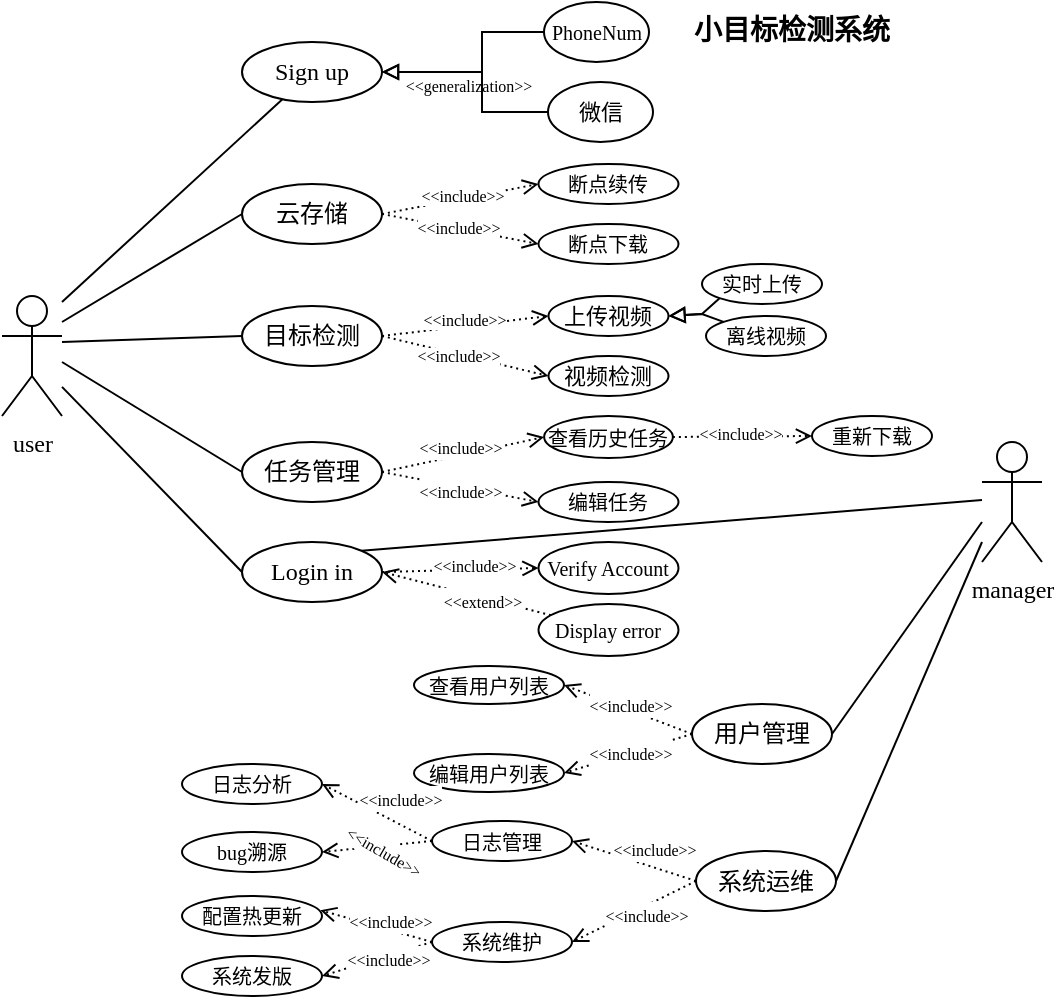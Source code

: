 <mxfile version="26.0.11">
  <diagram name="第 1 页" id="hE-EVMoh24ZVPqNSy51q">
    <mxGraphModel dx="640" dy="323" grid="1" gridSize="10" guides="1" tooltips="1" connect="1" arrows="1" fold="1" page="1" pageScale="1" pageWidth="827" pageHeight="1169" math="0" shadow="0">
      <root>
        <mxCell id="0" />
        <mxCell id="1" parent="0" />
        <mxCell id="26YwbLvZCYAhRD0Tl79S-1" value="&lt;font face=&quot;Times New Roman&quot;&gt;manager&lt;/font&gt;" style="shape=umlActor;verticalLabelPosition=bottom;verticalAlign=top;html=1;" parent="1" vertex="1">
          <mxGeometry x="660" y="390" width="30" height="60" as="geometry" />
        </mxCell>
        <mxCell id="f9GubYoWh3bI8AQ0VfsK-1" value="Sign up" style="ellipse;whiteSpace=wrap;html=1;fontFamily=Times New Roman;" parent="1" vertex="1">
          <mxGeometry x="290" y="190" width="70" height="30" as="geometry" />
        </mxCell>
        <mxCell id="f9GubYoWh3bI8AQ0VfsK-18" style="rounded=0;orthogonalLoop=1;jettySize=auto;html=1;entryX=0;entryY=0.5;entryDx=0;entryDy=0;dashed=1;strokeColor=default;align=center;verticalAlign=middle;fontFamily=Times New Roman;fontSize=11;fontColor=default;labelBackgroundColor=default;endArrow=open;exitX=1;exitY=0.5;exitDx=0;exitDy=0;endFill=0;dashPattern=1 2;" parent="1" source="f9GubYoWh3bI8AQ0VfsK-3" target="f9GubYoWh3bI8AQ0VfsK-17" edge="1">
          <mxGeometry relative="1" as="geometry" />
        </mxCell>
        <mxCell id="45utyjeI-DMy24zujTR1-4" value="&lt;span&gt;&amp;lt;&amp;lt;include&amp;gt;&amp;gt;&lt;/span&gt;" style="edgeLabel;html=1;align=center;verticalAlign=middle;resizable=0;points=[];fontSize=8;fontFamily=Times New Roman;" parent="f9GubYoWh3bI8AQ0VfsK-18" vertex="1" connectable="0">
          <mxGeometry x="0.127" y="1" relative="1" as="geometry">
            <mxPoint x="-6" y="-2" as="offset" />
          </mxGeometry>
        </mxCell>
        <mxCell id="f9GubYoWh3bI8AQ0VfsK-20" style="rounded=0;orthogonalLoop=1;jettySize=auto;html=1;entryX=0;entryY=0.5;entryDx=0;entryDy=0;dashed=1;strokeColor=default;align=center;verticalAlign=middle;fontFamily=宋体;fontSize=11;fontColor=default;labelBackgroundColor=default;endArrow=open;exitX=1;exitY=0.5;exitDx=0;exitDy=0;endFill=0;dashPattern=1 2;" parent="1" source="f9GubYoWh3bI8AQ0VfsK-3" target="f9GubYoWh3bI8AQ0VfsK-19" edge="1">
          <mxGeometry relative="1" as="geometry" />
        </mxCell>
        <mxCell id="45utyjeI-DMy24zujTR1-5" value="&lt;span&gt;&amp;lt;&amp;lt;include&amp;gt;&amp;gt;&lt;/span&gt;" style="edgeLabel;html=1;align=center;verticalAlign=middle;resizable=0;points=[];fontSize=8;fontFamily=Times New Roman;" parent="f9GubYoWh3bI8AQ0VfsK-20" vertex="1" connectable="0">
          <mxGeometry x="-0.061" relative="1" as="geometry">
            <mxPoint x="-1" as="offset" />
          </mxGeometry>
        </mxCell>
        <mxCell id="f9GubYoWh3bI8AQ0VfsK-3" value="目标检测" style="ellipse;whiteSpace=wrap;html=1;fontFamily=宋体;" parent="1" vertex="1">
          <mxGeometry x="290" y="322" width="70" height="30" as="geometry" />
        </mxCell>
        <mxCell id="f9GubYoWh3bI8AQ0VfsK-4" value="任务管理" style="ellipse;whiteSpace=wrap;html=1;fontFamily=宋体;" parent="1" vertex="1">
          <mxGeometry x="290" y="390" width="70" height="30" as="geometry" />
        </mxCell>
        <mxCell id="f9GubYoWh3bI8AQ0VfsK-6" value="用户管理" style="ellipse;whiteSpace=wrap;html=1;fontFamily=宋体;" parent="1" vertex="1">
          <mxGeometry x="515" y="521" width="70" height="30" as="geometry" />
        </mxCell>
        <mxCell id="f9GubYoWh3bI8AQ0VfsK-7" value="系统运维" style="ellipse;whiteSpace=wrap;html=1;fontFamily=宋体;" parent="1" vertex="1">
          <mxGeometry x="517" y="594.5" width="70" height="30" as="geometry" />
        </mxCell>
        <mxCell id="f9GubYoWh3bI8AQ0VfsK-9" value="&lt;font style=&quot;font-size: 10px;&quot;&gt;PhoneNum&lt;/font&gt;" style="ellipse;whiteSpace=wrap;html=1;fontFamily=Times New Roman;" parent="1" vertex="1">
          <mxGeometry x="441" y="170" width="52.5" height="30" as="geometry" />
        </mxCell>
        <mxCell id="f9GubYoWh3bI8AQ0VfsK-10" value="微信" style="ellipse;whiteSpace=wrap;html=1;fontSize=11;fontFamily=宋体;" parent="1" vertex="1">
          <mxGeometry x="443" y="210" width="52.5" height="30" as="geometry" />
        </mxCell>
        <mxCell id="f9GubYoWh3bI8AQ0VfsK-17" value="上传视频" style="ellipse;whiteSpace=wrap;html=1;fontSize=11;fontFamily=宋体;" parent="1" vertex="1">
          <mxGeometry x="443.25" y="317" width="60" height="20" as="geometry" />
        </mxCell>
        <mxCell id="f9GubYoWh3bI8AQ0VfsK-19" value="视频检测" style="ellipse;whiteSpace=wrap;html=1;fontSize=11;fontFamily=宋体;" parent="1" vertex="1">
          <mxGeometry x="443.25" y="347" width="60" height="20" as="geometry" />
        </mxCell>
        <mxCell id="f9GubYoWh3bI8AQ0VfsK-21" value="查看历史任务" style="ellipse;whiteSpace=wrap;html=1;fontSize=10;fontFamily=宋体;" parent="1" vertex="1">
          <mxGeometry x="441.07" y="377" width="64.37" height="21" as="geometry" />
        </mxCell>
        <mxCell id="f9GubYoWh3bI8AQ0VfsK-23" value="编辑任务" style="ellipse;whiteSpace=wrap;html=1;fontSize=10;fontFamily=宋体;" parent="1" vertex="1">
          <mxGeometry x="438.25" y="410" width="70" height="20" as="geometry" />
        </mxCell>
        <mxCell id="f9GubYoWh3bI8AQ0VfsK-24" value="重新下载" style="ellipse;whiteSpace=wrap;html=1;fontSize=10;fontFamily=宋体;" parent="1" vertex="1">
          <mxGeometry x="575" y="377" width="60" height="20" as="geometry" />
        </mxCell>
        <mxCell id="f9GubYoWh3bI8AQ0VfsK-28" value="编辑用户列表" style="ellipse;whiteSpace=wrap;html=1;fontSize=10;fontFamily=宋体;" parent="1" vertex="1">
          <mxGeometry x="376" y="546" width="75" height="19" as="geometry" />
        </mxCell>
        <mxCell id="f9GubYoWh3bI8AQ0VfsK-29" value="离线视频" style="ellipse;whiteSpace=wrap;html=1;fontSize=10;fontFamily=宋体;" parent="1" vertex="1">
          <mxGeometry x="522" y="327" width="60" height="20" as="geometry" />
        </mxCell>
        <mxCell id="f9GubYoWh3bI8AQ0VfsK-30" value="实时上传" style="ellipse;whiteSpace=wrap;html=1;fontSize=10;fontFamily=宋体;" parent="1" vertex="1">
          <mxGeometry x="520" y="301" width="60" height="20" as="geometry" />
        </mxCell>
        <mxCell id="f9GubYoWh3bI8AQ0VfsK-31" value="查看用户列表" style="ellipse;whiteSpace=wrap;html=1;fontSize=10;fontFamily=宋体;" parent="1" vertex="1">
          <mxGeometry x="376" y="502" width="75" height="19" as="geometry" />
        </mxCell>
        <mxCell id="f9GubYoWh3bI8AQ0VfsK-32" value="日志管理" style="ellipse;whiteSpace=wrap;html=1;fontSize=10;fontFamily=宋体;" parent="1" vertex="1">
          <mxGeometry x="385" y="579.5" width="70" height="20" as="geometry" />
        </mxCell>
        <mxCell id="f9GubYoWh3bI8AQ0VfsK-33" value="系统维护" style="ellipse;whiteSpace=wrap;html=1;fontSize=10;fontFamily=宋体;" parent="1" vertex="1">
          <mxGeometry x="385" y="630" width="70" height="20" as="geometry" />
        </mxCell>
        <mxCell id="f9GubYoWh3bI8AQ0VfsK-37" value="" style="endArrow=block;html=1;rounded=0;entryX=1;entryY=0.5;entryDx=0;entryDy=0;exitX=0;exitY=1;exitDx=0;exitDy=0;endFill=0;fontFamily=宋体;" parent="1" source="f9GubYoWh3bI8AQ0VfsK-30" target="f9GubYoWh3bI8AQ0VfsK-17" edge="1">
          <mxGeometry width="50" height="50" relative="1" as="geometry">
            <mxPoint x="510" y="350" as="sourcePoint" />
            <mxPoint x="560" y="300" as="targetPoint" />
            <Array as="points">
              <mxPoint x="520" y="326" />
            </Array>
          </mxGeometry>
        </mxCell>
        <mxCell id="f9GubYoWh3bI8AQ0VfsK-38" value="" style="endArrow=block;html=1;rounded=0;entryX=1;entryY=0.5;entryDx=0;entryDy=0;endFill=0;exitX=0;exitY=0;exitDx=0;exitDy=0;fontFamily=宋体;" parent="1" source="f9GubYoWh3bI8AQ0VfsK-29" target="f9GubYoWh3bI8AQ0VfsK-17" edge="1">
          <mxGeometry width="50" height="50" relative="1" as="geometry">
            <mxPoint x="550" y="320" as="sourcePoint" />
            <mxPoint x="505" y="336" as="targetPoint" />
            <Array as="points">
              <mxPoint x="520" y="326" />
            </Array>
          </mxGeometry>
        </mxCell>
        <mxCell id="f9GubYoWh3bI8AQ0VfsK-39" style="rounded=0;orthogonalLoop=1;jettySize=auto;html=1;entryX=0;entryY=0.5;entryDx=0;entryDy=0;dashed=1;strokeColor=default;align=center;verticalAlign=middle;fontFamily=宋体;fontSize=11;fontColor=default;labelBackgroundColor=default;endArrow=open;exitX=1;exitY=0.5;exitDx=0;exitDy=0;endFill=0;dashPattern=1 2;" parent="1" source="f9GubYoWh3bI8AQ0VfsK-4" target="f9GubYoWh3bI8AQ0VfsK-21" edge="1">
          <mxGeometry relative="1" as="geometry">
            <mxPoint x="370" y="350" as="sourcePoint" />
            <mxPoint x="445" y="363" as="targetPoint" />
          </mxGeometry>
        </mxCell>
        <mxCell id="45utyjeI-DMy24zujTR1-6" value="&lt;span style=&quot;font-size: 8px;&quot;&gt;&amp;lt;&amp;lt;include&amp;gt;&amp;gt;&lt;/span&gt;" style="edgeLabel;html=1;align=center;verticalAlign=middle;resizable=0;points=[];fontFamily=Times New Roman;" parent="f9GubYoWh3bI8AQ0VfsK-39" vertex="1" connectable="0">
          <mxGeometry x="0.025" relative="1" as="geometry">
            <mxPoint x="-3" y="-4" as="offset" />
          </mxGeometry>
        </mxCell>
        <mxCell id="f9GubYoWh3bI8AQ0VfsK-40" style="rounded=0;orthogonalLoop=1;jettySize=auto;html=1;entryX=0;entryY=0.5;entryDx=0;entryDy=0;dashed=1;strokeColor=default;align=center;verticalAlign=middle;fontFamily=宋体;fontSize=11;fontColor=default;labelBackgroundColor=default;endArrow=open;exitX=1;exitY=0.5;exitDx=0;exitDy=0;endFill=0;dashPattern=1 2;" parent="1" source="f9GubYoWh3bI8AQ0VfsK-4" target="f9GubYoWh3bI8AQ0VfsK-23" edge="1">
          <mxGeometry relative="1" as="geometry">
            <mxPoint x="370" y="350" as="sourcePoint" />
            <mxPoint x="445" y="363" as="targetPoint" />
          </mxGeometry>
        </mxCell>
        <mxCell id="45utyjeI-DMy24zujTR1-7" value="&lt;span style=&quot;font-size: 8px;&quot;&gt;&amp;lt;&amp;lt;include&amp;gt;&amp;gt;&lt;/span&gt;" style="edgeLabel;html=1;align=center;verticalAlign=middle;resizable=0;points=[];fontFamily=Times New Roman;" parent="f9GubYoWh3bI8AQ0VfsK-40" vertex="1" connectable="0">
          <mxGeometry x="0.068" relative="1" as="geometry">
            <mxPoint x="-3" y="1" as="offset" />
          </mxGeometry>
        </mxCell>
        <mxCell id="f9GubYoWh3bI8AQ0VfsK-41" style="rounded=0;orthogonalLoop=1;jettySize=auto;html=1;entryX=0;entryY=0.5;entryDx=0;entryDy=0;dashed=1;strokeColor=default;align=center;verticalAlign=middle;fontFamily=宋体;fontSize=11;fontColor=default;labelBackgroundColor=default;endArrow=open;exitX=1;exitY=0.5;exitDx=0;exitDy=0;endFill=0;dashPattern=1 2;" parent="1" source="f9GubYoWh3bI8AQ0VfsK-21" target="f9GubYoWh3bI8AQ0VfsK-24" edge="1">
          <mxGeometry relative="1" as="geometry">
            <mxPoint x="380" y="360" as="sourcePoint" />
            <mxPoint x="455" y="373" as="targetPoint" />
          </mxGeometry>
        </mxCell>
        <mxCell id="45utyjeI-DMy24zujTR1-14" value="&lt;span style=&quot;font-size: 8px;&quot;&gt;&amp;lt;&amp;lt;include&amp;gt;&amp;gt;&lt;/span&gt;" style="edgeLabel;html=1;align=center;verticalAlign=middle;resizable=0;points=[];fontFamily=Times New Roman;" parent="f9GubYoWh3bI8AQ0VfsK-41" vertex="1" connectable="0">
          <mxGeometry x="-0.449" relative="1" as="geometry">
            <mxPoint x="14" y="-3" as="offset" />
          </mxGeometry>
        </mxCell>
        <mxCell id="f9GubYoWh3bI8AQ0VfsK-45" style="rounded=0;orthogonalLoop=1;jettySize=auto;html=1;entryX=1;entryY=0.5;entryDx=0;entryDy=0;dashed=1;strokeColor=default;align=center;verticalAlign=middle;fontFamily=宋体;fontSize=11;fontColor=default;labelBackgroundColor=default;endArrow=open;exitX=0;exitY=0.5;exitDx=0;exitDy=0;endFill=0;dashPattern=1 2;" parent="1" source="f9GubYoWh3bI8AQ0VfsK-6" target="f9GubYoWh3bI8AQ0VfsK-31" edge="1">
          <mxGeometry relative="1" as="geometry">
            <mxPoint x="370" y="485" as="sourcePoint" />
            <mxPoint x="440" y="500" as="targetPoint" />
          </mxGeometry>
        </mxCell>
        <mxCell id="45utyjeI-DMy24zujTR1-10" value="&lt;span style=&quot;font-size: 8px;&quot;&gt;&amp;lt;&amp;lt;include&amp;gt;&amp;gt;&lt;/span&gt;" style="edgeLabel;html=1;align=center;verticalAlign=middle;resizable=0;points=[];fontFamily=Times New Roman;" parent="f9GubYoWh3bI8AQ0VfsK-45" vertex="1" connectable="0">
          <mxGeometry x="0.047" y="1" relative="1" as="geometry">
            <mxPoint x="3" y="-3" as="offset" />
          </mxGeometry>
        </mxCell>
        <mxCell id="f9GubYoWh3bI8AQ0VfsK-46" style="rounded=0;orthogonalLoop=1;jettySize=auto;html=1;entryX=1;entryY=0.5;entryDx=0;entryDy=0;dashed=1;strokeColor=default;align=center;verticalAlign=middle;fontFamily=宋体;fontSize=11;fontColor=default;labelBackgroundColor=default;endArrow=open;exitX=0;exitY=0.5;exitDx=0;exitDy=0;endFill=0;dashPattern=1 2;" parent="1" source="f9GubYoWh3bI8AQ0VfsK-6" target="f9GubYoWh3bI8AQ0VfsK-28" edge="1">
          <mxGeometry relative="1" as="geometry">
            <mxPoint x="440" y="545" as="sourcePoint" />
            <mxPoint x="375" y="535" as="targetPoint" />
          </mxGeometry>
        </mxCell>
        <mxCell id="45utyjeI-DMy24zujTR1-11" value="&lt;span style=&quot;font-size: 8px;&quot;&gt;&amp;lt;&amp;lt;include&amp;gt;&amp;gt;&lt;/span&gt;" style="edgeLabel;html=1;align=center;verticalAlign=middle;resizable=0;points=[];fontFamily=Times New Roman;" parent="f9GubYoWh3bI8AQ0VfsK-46" vertex="1" connectable="0">
          <mxGeometry x="0.16" y="-3" relative="1" as="geometry">
            <mxPoint x="7" as="offset" />
          </mxGeometry>
        </mxCell>
        <mxCell id="f9GubYoWh3bI8AQ0VfsK-47" style="rounded=0;orthogonalLoop=1;jettySize=auto;html=1;entryX=1;entryY=0.5;entryDx=0;entryDy=0;dashed=1;strokeColor=default;align=center;verticalAlign=middle;fontFamily=宋体;fontSize=11;fontColor=default;labelBackgroundColor=default;endArrow=open;exitX=0;exitY=0.5;exitDx=0;exitDy=0;endFill=0;dashPattern=1 2;" parent="1" source="f9GubYoWh3bI8AQ0VfsK-7" target="f9GubYoWh3bI8AQ0VfsK-33" edge="1">
          <mxGeometry relative="1" as="geometry">
            <mxPoint x="450" y="555" as="sourcePoint" />
            <mxPoint x="385" y="545" as="targetPoint" />
          </mxGeometry>
        </mxCell>
        <mxCell id="45utyjeI-DMy24zujTR1-13" value="&lt;span style=&quot;font-size: 8px;&quot;&gt;&amp;lt;&amp;lt;include&amp;gt;&amp;gt;&lt;/span&gt;" style="edgeLabel;html=1;align=center;verticalAlign=middle;resizable=0;points=[];fontFamily=Times New Roman;" parent="f9GubYoWh3bI8AQ0VfsK-47" vertex="1" connectable="0">
          <mxGeometry x="0.057" y="-2" relative="1" as="geometry">
            <mxPoint x="8" y="2" as="offset" />
          </mxGeometry>
        </mxCell>
        <mxCell id="f9GubYoWh3bI8AQ0VfsK-48" style="rounded=0;orthogonalLoop=1;jettySize=auto;html=1;entryX=1;entryY=0.5;entryDx=0;entryDy=0;dashed=1;strokeColor=default;align=center;verticalAlign=middle;fontFamily=宋体;fontSize=11;fontColor=default;labelBackgroundColor=default;endArrow=open;exitX=0;exitY=0.5;exitDx=0;exitDy=0;endFill=0;dashPattern=1 2;" parent="1" source="f9GubYoWh3bI8AQ0VfsK-7" target="f9GubYoWh3bI8AQ0VfsK-32" edge="1">
          <mxGeometry relative="1" as="geometry">
            <mxPoint x="460" y="565" as="sourcePoint" />
            <mxPoint x="395" y="555" as="targetPoint" />
          </mxGeometry>
        </mxCell>
        <mxCell id="45utyjeI-DMy24zujTR1-12" value="&lt;span style=&quot;font-size: 8px;&quot;&gt;&amp;lt;&amp;lt;include&amp;gt;&amp;gt;&lt;/span&gt;" style="edgeLabel;html=1;align=center;verticalAlign=middle;resizable=0;points=[];fontFamily=Times New Roman;" parent="f9GubYoWh3bI8AQ0VfsK-48" vertex="1" connectable="0">
          <mxGeometry x="0.225" relative="1" as="geometry">
            <mxPoint x="17" y="-4" as="offset" />
          </mxGeometry>
        </mxCell>
        <mxCell id="f9GubYoWh3bI8AQ0VfsK-49" value="" style="endArrow=block;html=1;rounded=0;entryX=1;entryY=0.5;entryDx=0;entryDy=0;endFill=0;exitX=0;exitY=0.5;exitDx=0;exitDy=0;fontFamily=宋体;" parent="1" source="f9GubYoWh3bI8AQ0VfsK-9" target="f9GubYoWh3bI8AQ0VfsK-1" edge="1">
          <mxGeometry width="50" height="50" relative="1" as="geometry">
            <mxPoint x="541" y="340" as="sourcePoint" />
            <mxPoint x="505" y="336" as="targetPoint" />
            <Array as="points">
              <mxPoint x="410" y="185" />
              <mxPoint x="410" y="205" />
            </Array>
          </mxGeometry>
        </mxCell>
        <mxCell id="f9GubYoWh3bI8AQ0VfsK-50" value="" style="endArrow=block;html=1;rounded=0;entryX=1;entryY=0.5;entryDx=0;entryDy=0;endFill=0;exitX=0;exitY=0.5;exitDx=0;exitDy=0;fontFamily=宋体;" parent="1" source="f9GubYoWh3bI8AQ0VfsK-10" edge="1">
          <mxGeometry width="50" height="50" relative="1" as="geometry">
            <mxPoint x="439" y="225" as="sourcePoint" />
            <mxPoint x="360" y="205" as="targetPoint" />
            <Array as="points">
              <mxPoint x="410" y="225" />
              <mxPoint x="410" y="205" />
            </Array>
          </mxGeometry>
        </mxCell>
        <mxCell id="f9GubYoWh3bI8AQ0VfsK-51" value="日志分析" style="ellipse;whiteSpace=wrap;html=1;fontSize=10;fontFamily=宋体;" parent="1" vertex="1">
          <mxGeometry x="260" y="551" width="70" height="20" as="geometry" />
        </mxCell>
        <mxCell id="f9GubYoWh3bI8AQ0VfsK-52" value="&lt;font face=&quot;Times New Roman&quot;&gt;bug&lt;/font&gt;溯源" style="ellipse;whiteSpace=wrap;html=1;fontSize=10;fontFamily=宋体;" parent="1" vertex="1">
          <mxGeometry x="260" y="585" width="70" height="20" as="geometry" />
        </mxCell>
        <mxCell id="f9GubYoWh3bI8AQ0VfsK-56" value="&lt;font&gt;配置热更新&lt;/font&gt;" style="ellipse;whiteSpace=wrap;html=1;fontSize=10;fontFamily=宋体;" parent="1" vertex="1">
          <mxGeometry x="260" y="617" width="70" height="20" as="geometry" />
        </mxCell>
        <mxCell id="f9GubYoWh3bI8AQ0VfsK-57" value="&lt;font&gt;系统发版&lt;/font&gt;" style="ellipse;whiteSpace=wrap;html=1;fontSize=10;fontFamily=宋体;" parent="1" vertex="1">
          <mxGeometry x="260" y="647" width="70" height="20" as="geometry" />
        </mxCell>
        <mxCell id="f9GubYoWh3bI8AQ0VfsK-62" style="rounded=0;orthogonalLoop=1;jettySize=auto;html=1;endArrow=none;startFill=0;fontFamily=宋体;" parent="1" source="f9GubYoWh3bI8AQ0VfsK-1" edge="1">
          <mxGeometry relative="1" as="geometry">
            <mxPoint x="200" y="320" as="targetPoint" />
          </mxGeometry>
        </mxCell>
        <mxCell id="f9GubYoWh3bI8AQ0VfsK-63" style="rounded=0;orthogonalLoop=1;jettySize=auto;html=1;endArrow=none;startFill=0;exitX=0;exitY=0.5;exitDx=0;exitDy=0;fontFamily=宋体;" parent="1" source="f9GubYoWh3bI8AQ0VfsK-2" target="f9GubYoWh3bI8AQ0VfsK-67" edge="1">
          <mxGeometry relative="1" as="geometry">
            <mxPoint x="320" y="229" as="sourcePoint" />
            <mxPoint x="200" y="330" as="targetPoint" />
          </mxGeometry>
        </mxCell>
        <mxCell id="f9GubYoWh3bI8AQ0VfsK-64" style="rounded=0;orthogonalLoop=1;jettySize=auto;html=1;endArrow=none;startFill=0;exitX=0;exitY=0.5;exitDx=0;exitDy=0;fontFamily=宋体;" parent="1" source="f9GubYoWh3bI8AQ0VfsK-3" edge="1">
          <mxGeometry relative="1" as="geometry">
            <mxPoint x="300" y="285" as="sourcePoint" />
            <mxPoint x="200" y="340" as="targetPoint" />
          </mxGeometry>
        </mxCell>
        <mxCell id="f9GubYoWh3bI8AQ0VfsK-65" style="rounded=0;orthogonalLoop=1;jettySize=auto;html=1;endArrow=none;startFill=0;exitX=0;exitY=0.5;exitDx=0;exitDy=0;fontFamily=宋体;" parent="1" source="f9GubYoWh3bI8AQ0VfsK-4" edge="1">
          <mxGeometry relative="1" as="geometry">
            <mxPoint x="300" y="350" as="sourcePoint" />
            <mxPoint x="200" y="350" as="targetPoint" />
          </mxGeometry>
        </mxCell>
        <mxCell id="f9GubYoWh3bI8AQ0VfsK-66" style="rounded=0;orthogonalLoop=1;jettySize=auto;html=1;endArrow=none;startFill=0;exitX=0;exitY=0.5;exitDx=0;exitDy=0;fontFamily=宋体;" parent="1" source="f9GubYoWh3bI8AQ0VfsK-5" edge="1">
          <mxGeometry relative="1" as="geometry">
            <mxPoint x="300" y="415" as="sourcePoint" />
            <mxPoint x="200" y="330" as="targetPoint" />
          </mxGeometry>
        </mxCell>
        <mxCell id="f9GubYoWh3bI8AQ0VfsK-67" value="&lt;font face=&quot;Times New Roman&quot;&gt;user&lt;/font&gt;" style="shape=umlActor;verticalLabelPosition=bottom;verticalAlign=top;html=1;" parent="1" vertex="1">
          <mxGeometry x="170" y="317" width="30" height="60" as="geometry" />
        </mxCell>
        <mxCell id="f9GubYoWh3bI8AQ0VfsK-69" style="rounded=0;orthogonalLoop=1;jettySize=auto;html=1;endArrow=none;startFill=0;exitX=1;exitY=0.5;exitDx=0;exitDy=0;fontFamily=宋体;" parent="1" source="f9GubYoWh3bI8AQ0VfsK-6" edge="1">
          <mxGeometry relative="1" as="geometry">
            <mxPoint x="300" y="485" as="sourcePoint" />
            <mxPoint x="660" y="430" as="targetPoint" />
          </mxGeometry>
        </mxCell>
        <mxCell id="f9GubYoWh3bI8AQ0VfsK-70" style="rounded=0;orthogonalLoop=1;jettySize=auto;html=1;endArrow=none;startFill=0;exitX=1;exitY=0.5;exitDx=0;exitDy=0;fontFamily=宋体;" parent="1" source="f9GubYoWh3bI8AQ0VfsK-7" edge="1">
          <mxGeometry relative="1" as="geometry">
            <mxPoint x="595" y="546" as="sourcePoint" />
            <mxPoint x="660" y="440" as="targetPoint" />
          </mxGeometry>
        </mxCell>
        <mxCell id="f9GubYoWh3bI8AQ0VfsK-5" value="云存储" style="ellipse;whiteSpace=wrap;html=1;fontFamily=宋体;" parent="1" vertex="1">
          <mxGeometry x="290" y="261" width="70" height="30" as="geometry" />
        </mxCell>
        <mxCell id="f9GubYoWh3bI8AQ0VfsK-25" value="断点续传" style="ellipse;whiteSpace=wrap;html=1;fontSize=10;fontFamily=宋体;" parent="1" vertex="1">
          <mxGeometry x="438.25" y="251" width="70" height="20" as="geometry" />
        </mxCell>
        <mxCell id="f9GubYoWh3bI8AQ0VfsK-26" value="断点下载" style="ellipse;whiteSpace=wrap;html=1;fontSize=10;fontFamily=宋体;" parent="1" vertex="1">
          <mxGeometry x="438.25" y="281" width="70" height="20" as="geometry" />
        </mxCell>
        <mxCell id="f9GubYoWh3bI8AQ0VfsK-42" style="rounded=0;orthogonalLoop=1;jettySize=auto;html=1;entryX=0;entryY=0.5;entryDx=0;entryDy=0;dashed=1;strokeColor=default;align=center;verticalAlign=middle;fontFamily=宋体;fontSize=11;fontColor=default;labelBackgroundColor=default;endArrow=open;exitX=1;exitY=0.5;exitDx=0;exitDy=0;endFill=0;dashPattern=1 2;" parent="1" source="f9GubYoWh3bI8AQ0VfsK-5" target="f9GubYoWh3bI8AQ0VfsK-25" edge="1">
          <mxGeometry relative="1" as="geometry">
            <mxPoint x="365" y="216" as="sourcePoint" />
            <mxPoint x="435" y="241" as="targetPoint" />
          </mxGeometry>
        </mxCell>
        <mxCell id="45utyjeI-DMy24zujTR1-2" value="&lt;font&gt;&amp;lt;&amp;lt;include&amp;gt;&amp;gt;&lt;/font&gt;" style="edgeLabel;html=1;align=center;verticalAlign=middle;resizable=0;points=[];fontSize=8;fontFamily=Times New Roman;" parent="f9GubYoWh3bI8AQ0VfsK-42" vertex="1" connectable="0">
          <mxGeometry x="-0.054" y="2" relative="1" as="geometry">
            <mxPoint x="3" as="offset" />
          </mxGeometry>
        </mxCell>
        <mxCell id="f9GubYoWh3bI8AQ0VfsK-43" style="rounded=0;orthogonalLoop=1;jettySize=auto;html=1;entryX=0;entryY=0.5;entryDx=0;entryDy=0;dashed=1;strokeColor=default;align=center;verticalAlign=middle;fontFamily=宋体;fontSize=11;fontColor=default;labelBackgroundColor=default;endArrow=open;exitX=1;exitY=0.5;exitDx=0;exitDy=0;endFill=0;dashPattern=1 2;" parent="1" source="f9GubYoWh3bI8AQ0VfsK-5" target="f9GubYoWh3bI8AQ0VfsK-26" edge="1">
          <mxGeometry relative="1" as="geometry">
            <mxPoint x="365" y="276" as="sourcePoint" />
            <mxPoint x="435" y="271" as="targetPoint" />
          </mxGeometry>
        </mxCell>
        <mxCell id="45utyjeI-DMy24zujTR1-3" value="&lt;span&gt;&amp;lt;&amp;lt;include&amp;gt;&amp;gt;&lt;/span&gt;" style="edgeLabel;html=1;align=center;verticalAlign=middle;resizable=0;points=[];fontSize=8;fontFamily=Times New Roman;" parent="f9GubYoWh3bI8AQ0VfsK-43" vertex="1" connectable="0">
          <mxGeometry x="-0.083" relative="1" as="geometry">
            <mxPoint x="2" as="offset" />
          </mxGeometry>
        </mxCell>
        <mxCell id="f9GubYoWh3bI8AQ0VfsK-14" style="rounded=0;orthogonalLoop=1;jettySize=auto;html=1;entryX=0;entryY=0.5;entryDx=0;entryDy=0;dashed=1;exitX=1;exitY=0.5;exitDx=0;exitDy=0;endArrow=open;endFill=0;dashPattern=1 2;fontFamily=宋体;" parent="1" source="f9GubYoWh3bI8AQ0VfsK-2" target="f9GubYoWh3bI8AQ0VfsK-12" edge="1">
          <mxGeometry relative="1" as="geometry" />
        </mxCell>
        <mxCell id="45utyjeI-DMy24zujTR1-8" value="&lt;span style=&quot;font-size: 8px;&quot;&gt;&amp;lt;&amp;lt;include&amp;gt;&amp;gt;&lt;/span&gt;" style="edgeLabel;html=1;align=center;verticalAlign=middle;resizable=0;points=[];fontFamily=Times New Roman;" parent="f9GubYoWh3bI8AQ0VfsK-14" vertex="1" connectable="0">
          <mxGeometry x="0.034" y="1" relative="1" as="geometry">
            <mxPoint x="5" y="-2" as="offset" />
          </mxGeometry>
        </mxCell>
        <mxCell id="f9GubYoWh3bI8AQ0VfsK-2" value="Login in" style="ellipse;whiteSpace=wrap;html=1;fontFamily=Times New Roman;" parent="1" vertex="1">
          <mxGeometry x="290" y="440" width="70" height="30" as="geometry" />
        </mxCell>
        <mxCell id="f9GubYoWh3bI8AQ0VfsK-12" value="&lt;font style=&quot;font-size: 10px;&quot;&gt;Verify Account&lt;/font&gt;" style="ellipse;whiteSpace=wrap;html=1;fontFamily=Times New Roman;" parent="1" vertex="1">
          <mxGeometry x="438.25" y="440" width="70" height="26" as="geometry" />
        </mxCell>
        <mxCell id="f9GubYoWh3bI8AQ0VfsK-16" style="rounded=0;orthogonalLoop=1;jettySize=auto;html=1;entryX=1;entryY=0.5;entryDx=0;entryDy=0;dashed=1;endArrow=open;endFill=0;dashPattern=1 2;fontFamily=宋体;" parent="1" source="f9GubYoWh3bI8AQ0VfsK-13" target="f9GubYoWh3bI8AQ0VfsK-2" edge="1">
          <mxGeometry relative="1" as="geometry" />
        </mxCell>
        <mxCell id="45utyjeI-DMy24zujTR1-9" value="&lt;span style=&quot;font-size: 8px;&quot;&gt;&amp;lt;&amp;lt;extend&amp;gt;&amp;gt;&lt;/span&gt;" style="edgeLabel;html=1;align=center;verticalAlign=middle;resizable=0;points=[];fontFamily=Times New Roman;" parent="f9GubYoWh3bI8AQ0VfsK-16" vertex="1" connectable="0">
          <mxGeometry x="-0.212" y="1" relative="1" as="geometry">
            <mxPoint x="-1" as="offset" />
          </mxGeometry>
        </mxCell>
        <mxCell id="f9GubYoWh3bI8AQ0VfsK-13" value="&lt;font style=&quot;font-size: 10px;&quot;&gt;Display error&lt;/font&gt;" style="ellipse;whiteSpace=wrap;html=1;fontFamily=Times New Roman;" parent="1" vertex="1">
          <mxGeometry x="438.25" y="471" width="70" height="26" as="geometry" />
        </mxCell>
        <mxCell id="f9GubYoWh3bI8AQ0VfsK-76" style="rounded=0;orthogonalLoop=1;jettySize=auto;html=1;endArrow=none;startFill=0;exitX=1;exitY=0;exitDx=0;exitDy=0;fontFamily=宋体;" parent="1" source="f9GubYoWh3bI8AQ0VfsK-2" edge="1">
          <mxGeometry relative="1" as="geometry">
            <mxPoint x="605" y="545" as="sourcePoint" />
            <mxPoint x="660" y="419" as="targetPoint" />
          </mxGeometry>
        </mxCell>
        <mxCell id="f9GubYoWh3bI8AQ0VfsK-77" value="&lt;b&gt;小目标检测系统&lt;/b&gt;" style="text;html=1;align=center;verticalAlign=middle;whiteSpace=wrap;rounded=0;fontSize=14;fontFamily=宋体;" parent="1" vertex="1">
          <mxGeometry x="495" y="175.5" width="140" height="19" as="geometry" />
        </mxCell>
        <mxCell id="45utyjeI-DMy24zujTR1-19" style="rounded=0;orthogonalLoop=1;jettySize=auto;html=1;entryX=1;entryY=0.5;entryDx=0;entryDy=0;dashed=1;strokeColor=default;align=center;verticalAlign=middle;fontFamily=宋体;fontSize=11;fontColor=default;labelBackgroundColor=default;endArrow=open;exitX=0;exitY=0.5;exitDx=0;exitDy=0;endFill=0;dashPattern=1 2;" parent="1" source="f9GubYoWh3bI8AQ0VfsK-32" target="f9GubYoWh3bI8AQ0VfsK-51" edge="1">
          <mxGeometry relative="1" as="geometry">
            <mxPoint x="527" y="620" as="sourcePoint" />
            <mxPoint x="465" y="600" as="targetPoint" />
          </mxGeometry>
        </mxCell>
        <mxCell id="45utyjeI-DMy24zujTR1-20" value="&lt;span style=&quot;font-size: 8px;&quot;&gt;&amp;lt;&amp;lt;include&amp;gt;&amp;gt;&lt;/span&gt;" style="edgeLabel;html=1;align=center;verticalAlign=middle;resizable=0;points=[];fontFamily=Times New Roman;" parent="45utyjeI-DMy24zujTR1-19" vertex="1" connectable="0">
          <mxGeometry x="0.225" relative="1" as="geometry">
            <mxPoint x="17" y="-4" as="offset" />
          </mxGeometry>
        </mxCell>
        <mxCell id="45utyjeI-DMy24zujTR1-21" style="rounded=0;orthogonalLoop=1;jettySize=auto;html=1;entryX=1;entryY=0.5;entryDx=0;entryDy=0;dashed=1;strokeColor=default;align=center;verticalAlign=middle;fontFamily=宋体;fontSize=11;fontColor=default;labelBackgroundColor=default;endArrow=open;endFill=0;dashPattern=1 2;exitX=0;exitY=0.5;exitDx=0;exitDy=0;" parent="1" source="f9GubYoWh3bI8AQ0VfsK-32" target="f9GubYoWh3bI8AQ0VfsK-52" edge="1">
          <mxGeometry relative="1" as="geometry">
            <mxPoint x="380" y="590" as="sourcePoint" />
            <mxPoint x="360" y="571" as="targetPoint" />
          </mxGeometry>
        </mxCell>
        <mxCell id="45utyjeI-DMy24zujTR1-22" value="&lt;span style=&quot;font-size: 8px;&quot;&gt;&amp;lt;&amp;lt;include&amp;gt;&amp;gt;&lt;/span&gt;" style="edgeLabel;html=1;align=center;verticalAlign=middle;resizable=0;points=[];rotation=30;fontFamily=Times New Roman;" parent="45utyjeI-DMy24zujTR1-21" vertex="1" connectable="0">
          <mxGeometry x="0.225" relative="1" as="geometry">
            <mxPoint x="10" y="1" as="offset" />
          </mxGeometry>
        </mxCell>
        <mxCell id="45utyjeI-DMy24zujTR1-24" style="rounded=0;orthogonalLoop=1;jettySize=auto;html=1;entryX=0.988;entryY=0.354;entryDx=0;entryDy=0;dashed=1;strokeColor=default;align=center;verticalAlign=middle;fontFamily=宋体;fontSize=11;fontColor=default;labelBackgroundColor=default;endArrow=open;exitX=0;exitY=0.5;exitDx=0;exitDy=0;endFill=0;dashPattern=1 2;entryPerimeter=0;" parent="1" source="f9GubYoWh3bI8AQ0VfsK-33" target="f9GubYoWh3bI8AQ0VfsK-56" edge="1">
          <mxGeometry relative="1" as="geometry">
            <mxPoint x="395" y="600" as="sourcePoint" />
            <mxPoint x="340" y="571" as="targetPoint" />
          </mxGeometry>
        </mxCell>
        <mxCell id="45utyjeI-DMy24zujTR1-25" value="&lt;span style=&quot;font-size: 8px;&quot;&gt;&amp;lt;&amp;lt;include&amp;gt;&amp;gt;&lt;/span&gt;" style="edgeLabel;html=1;align=center;verticalAlign=middle;resizable=0;points=[];fontFamily=Times New Roman;" parent="45utyjeI-DMy24zujTR1-24" vertex="1" connectable="0">
          <mxGeometry x="0.225" relative="1" as="geometry">
            <mxPoint x="13" y="-2" as="offset" />
          </mxGeometry>
        </mxCell>
        <mxCell id="45utyjeI-DMy24zujTR1-26" style="rounded=0;orthogonalLoop=1;jettySize=auto;html=1;entryX=1;entryY=0.5;entryDx=0;entryDy=0;dashed=1;strokeColor=default;align=center;verticalAlign=middle;fontFamily=宋体;fontSize=11;fontColor=default;labelBackgroundColor=default;endArrow=open;endFill=0;dashPattern=1 2;exitX=0;exitY=0.5;exitDx=0;exitDy=0;" parent="1" source="f9GubYoWh3bI8AQ0VfsK-33" target="f9GubYoWh3bI8AQ0VfsK-57" edge="1">
          <mxGeometry relative="1" as="geometry">
            <mxPoint x="380" y="640" as="sourcePoint" />
            <mxPoint x="339" y="634" as="targetPoint" />
          </mxGeometry>
        </mxCell>
        <mxCell id="45utyjeI-DMy24zujTR1-27" value="&lt;span style=&quot;font-size: 8px;&quot;&gt;&amp;lt;&amp;lt;include&amp;gt;&amp;gt;&lt;/span&gt;" style="edgeLabel;html=1;align=center;verticalAlign=middle;resizable=0;points=[];fontFamily=Times New Roman;" parent="45utyjeI-DMy24zujTR1-26" vertex="1" connectable="0">
          <mxGeometry x="0.225" relative="1" as="geometry">
            <mxPoint x="12" y="-3" as="offset" />
          </mxGeometry>
        </mxCell>
        <mxCell id="45utyjeI-DMy24zujTR1-28" value="&amp;lt;&amp;lt;generalization&amp;gt;&amp;gt;" style="text;html=1;align=center;verticalAlign=middle;resizable=0;points=[];autosize=1;strokeColor=none;fillColor=none;fontSize=8;fontFamily=Times New Roman;" parent="1" vertex="1">
          <mxGeometry x="358" y="202" width="90" height="20" as="geometry" />
        </mxCell>
      </root>
    </mxGraphModel>
  </diagram>
</mxfile>
